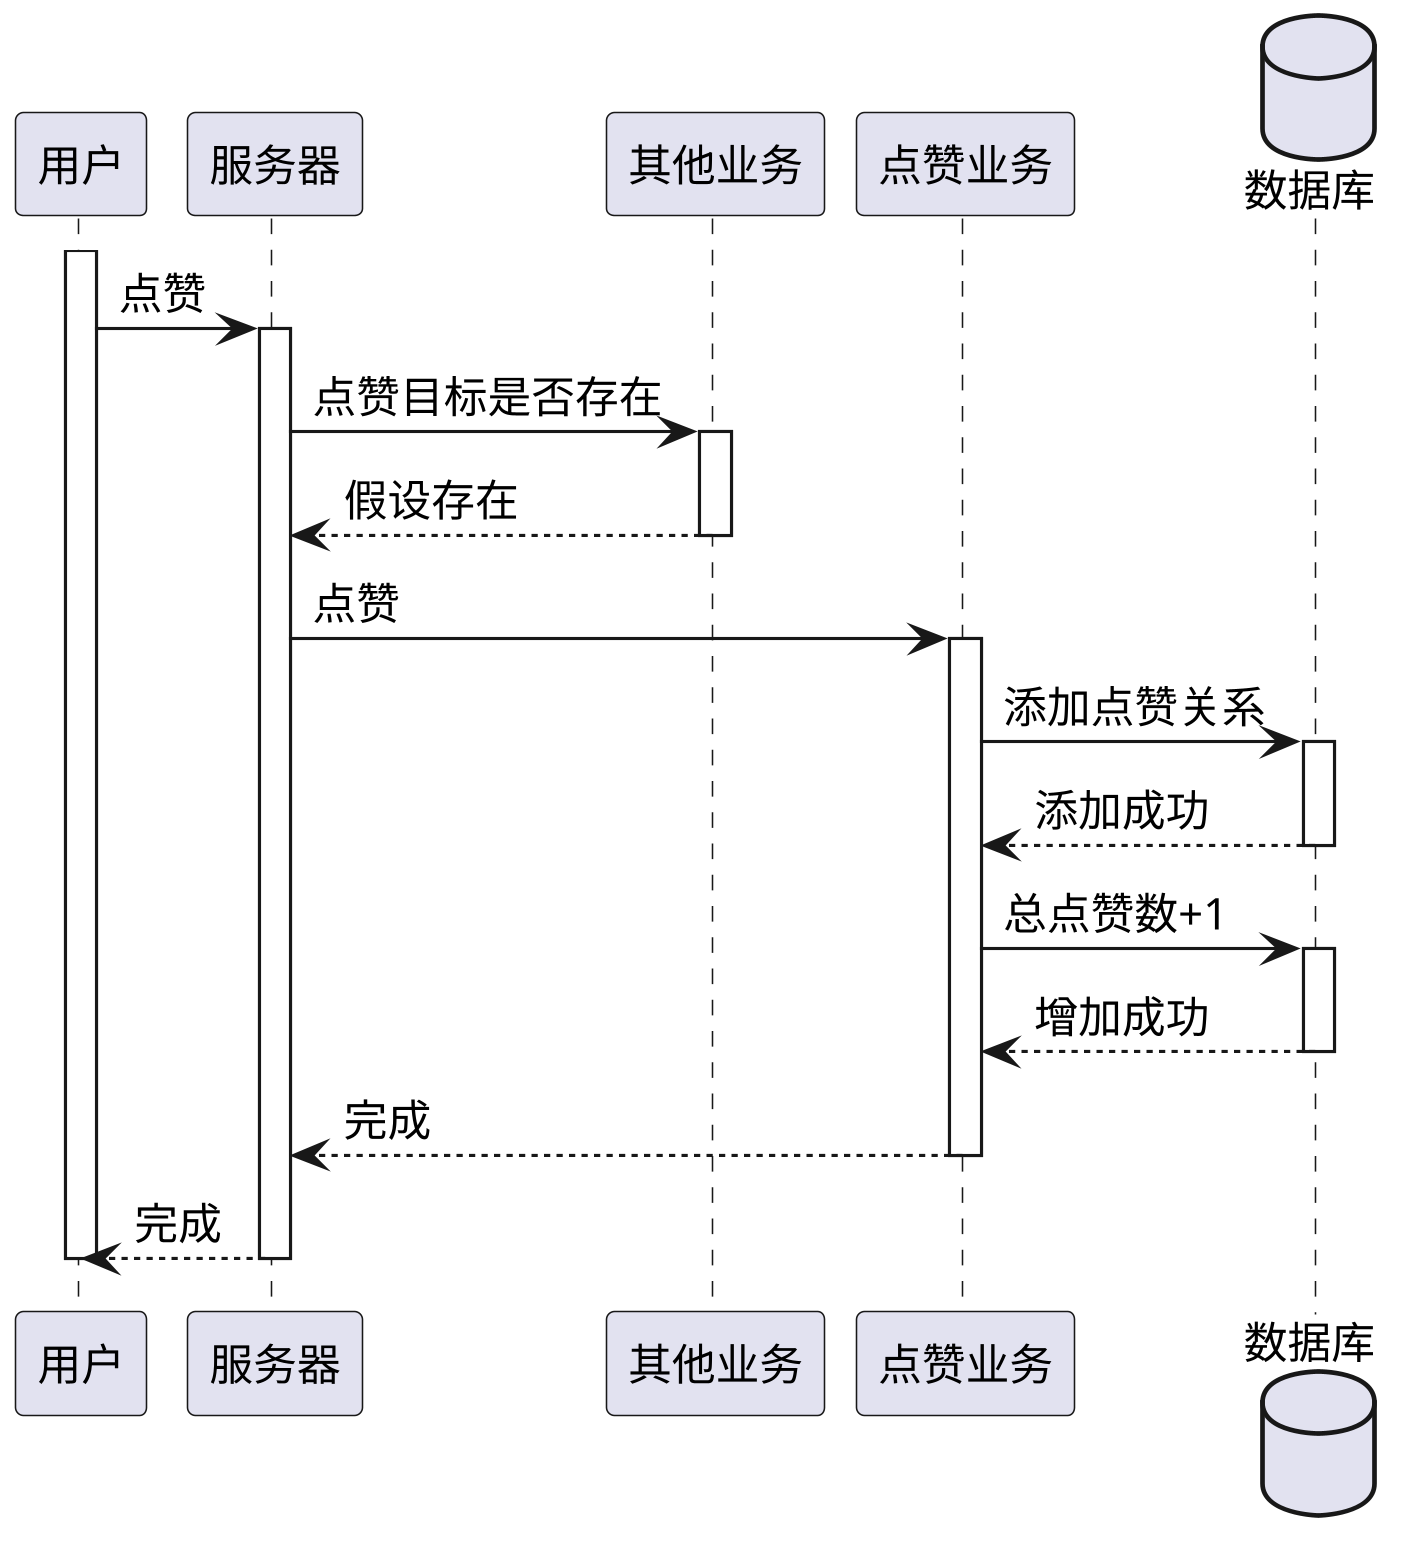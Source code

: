 @startuml
'https://plantuml.com/sequence-diagram
'https://plantuml.com/sequence-diagram
skinparam shadowing false
skinparam defaultFontName xfonts-wqy
skinparam defaultFontName times
skinparam dpi 300
skinparam activity  {
    DiamondFontSize 14
    ArrowFontSize 14
    FontSize 14
}

participant 用户 as User
participant 服务器 as Server
participant 其他业务 as OtherService
participant 点赞业务 as LikeService
database 数据库 as DB

activate User
User -> Server ++ : 点赞
Server -> OtherService ++ : 点赞目标是否存在
return 假设存在
Server -> LikeService ++ : 点赞
LikeService -> DB ++ : 添加点赞关系
return 添加成功
LikeService -> DB ++ : 总点赞数+1
return 增加成功
return 完成
return 完成
deactivate User

@enduml